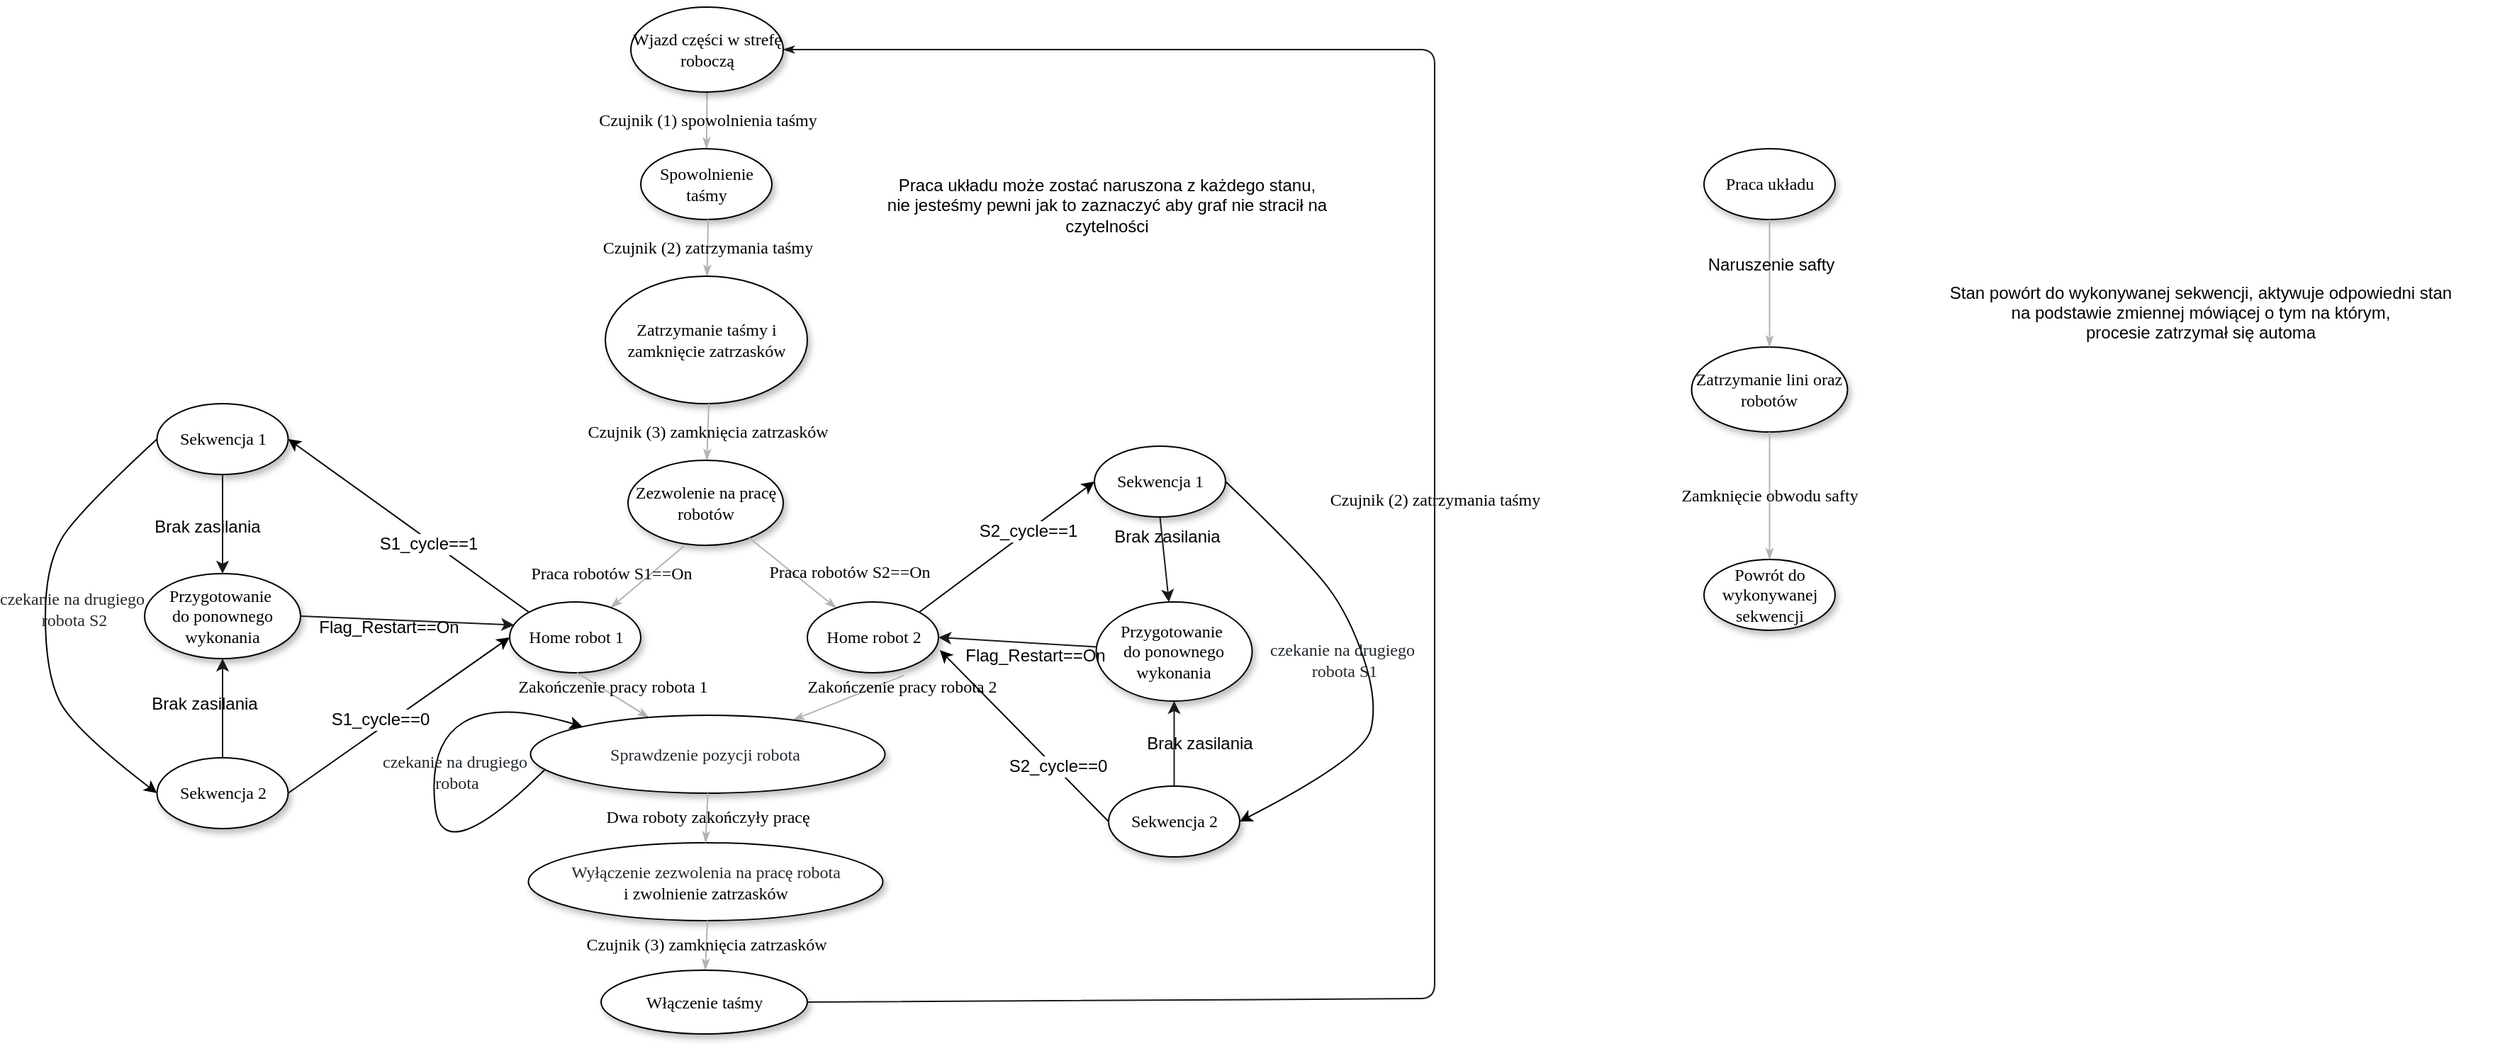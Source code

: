 <mxfile version="12.8.8" type="github">
  <diagram name="Page-1" id="42789a77-a242-8287-6e28-9cd8cfd52e62">
    <mxGraphModel dx="2244" dy="663" grid="1" gridSize="10" guides="1" tooltips="1" connect="1" arrows="1" fold="1" page="1" pageScale="1" pageWidth="1100" pageHeight="850" background="#ffffff" math="0" shadow="0">
      <root>
        <mxCell id="0" />
        <mxCell id="1" parent="0" />
        <mxCell id="1ea317790d2ca983-14" value="Czujnik (1) spowolnienia taśmy" style="edgeStyle=none;rounded=1;html=1;labelBackgroundColor=none;startArrow=none;startFill=0;startSize=5;endArrow=classicThin;endFill=1;endSize=5;jettySize=auto;orthogonalLoop=1;strokeColor=#B3B3B3;strokeWidth=1;fontFamily=Verdana;fontSize=12" parent="1" source="1ea317790d2ca983-1" target="1ea317790d2ca983-3" edge="1">
          <mxGeometry relative="1" as="geometry" />
        </mxCell>
        <mxCell id="1ea317790d2ca983-1" value="Wjazd części w strefę roboczą" style="ellipse;whiteSpace=wrap;html=1;rounded=0;shadow=1;comic=0;labelBackgroundColor=none;strokeWidth=1;fontFamily=Verdana;fontSize=12;align=center;" parent="1" vertex="1">
          <mxGeometry x="443" y="20" width="107.5" height="60" as="geometry" />
        </mxCell>
        <mxCell id="1ea317790d2ca983-3" value="&lt;span&gt;Spowolnienie taśmy&lt;/span&gt;" style="ellipse;whiteSpace=wrap;html=1;rounded=0;shadow=1;comic=0;labelBackgroundColor=none;strokeWidth=1;fontFamily=Verdana;fontSize=12;align=center;" parent="1" vertex="1">
          <mxGeometry x="450" y="120" width="92.5" height="50" as="geometry" />
        </mxCell>
        <mxCell id="OLLGJLySp4nUVTmZsZ1r-1" value="Czujnik (2) zatrzymania taśmy" style="edgeStyle=none;rounded=1;html=1;labelBackgroundColor=none;startArrow=none;startFill=0;startSize=5;endArrow=classicThin;endFill=1;endSize=5;jettySize=auto;orthogonalLoop=1;strokeColor=#B3B3B3;strokeWidth=1;fontFamily=Verdana;fontSize=12" parent="1" target="OLLGJLySp4nUVTmZsZ1r-2" edge="1">
          <mxGeometry relative="1" as="geometry">
            <mxPoint x="497.5" y="170" as="sourcePoint" />
          </mxGeometry>
        </mxCell>
        <mxCell id="OLLGJLySp4nUVTmZsZ1r-2" value="&lt;span&gt;Zatrzymanie taśmy i zamknięcie zatrzasków&lt;/span&gt;" style="ellipse;whiteSpace=wrap;html=1;rounded=0;shadow=1;comic=0;labelBackgroundColor=none;strokeWidth=1;fontFamily=Verdana;fontSize=12;align=center;" parent="1" vertex="1">
          <mxGeometry x="425" y="210" width="142.5" height="90" as="geometry" />
        </mxCell>
        <mxCell id="OLLGJLySp4nUVTmZsZ1r-3" value="Czujnik (3) zamknięcia zatrzasków" style="edgeStyle=none;rounded=1;html=1;labelBackgroundColor=none;startArrow=none;startFill=0;startSize=5;endArrow=classicThin;endFill=1;endSize=5;jettySize=auto;orthogonalLoop=1;strokeColor=#B3B3B3;strokeWidth=1;fontFamily=Verdana;fontSize=12" parent="1" target="OLLGJLySp4nUVTmZsZ1r-4" edge="1">
          <mxGeometry relative="1" as="geometry">
            <mxPoint x="498" y="300" as="sourcePoint" />
          </mxGeometry>
        </mxCell>
        <mxCell id="OLLGJLySp4nUVTmZsZ1r-4" value="&lt;span&gt;Zezwolenie na pracę robotów&lt;/span&gt;" style="ellipse;whiteSpace=wrap;html=1;rounded=0;shadow=1;comic=0;labelBackgroundColor=none;strokeWidth=1;fontFamily=Verdana;fontSize=12;align=center;" parent="1" vertex="1">
          <mxGeometry x="441" y="340" width="109.5" height="60" as="geometry" />
        </mxCell>
        <mxCell id="OLLGJLySp4nUVTmZsZ1r-5" value="Praca robotów S1==On" style="edgeStyle=none;rounded=1;html=1;labelBackgroundColor=none;startArrow=none;startFill=0;startSize=5;endArrow=classicThin;endFill=1;endSize=5;jettySize=auto;orthogonalLoop=1;strokeColor=#B3B3B3;strokeWidth=1;fontFamily=Verdana;fontSize=12;exitX=0.36;exitY=1.01;exitDx=0;exitDy=0;exitPerimeter=0;" parent="1" source="OLLGJLySp4nUVTmZsZ1r-4" target="OLLGJLySp4nUVTmZsZ1r-6" edge="1">
          <mxGeometry x="0.543" y="-18" relative="1" as="geometry">
            <mxPoint x="405" y="400" as="sourcePoint" />
            <mxPoint as="offset" />
          </mxGeometry>
        </mxCell>
        <mxCell id="OLLGJLySp4nUVTmZsZ1r-6" value="&lt;span&gt;Home robot 1&lt;/span&gt;" style="ellipse;whiteSpace=wrap;html=1;rounded=0;shadow=1;comic=0;labelBackgroundColor=none;strokeWidth=1;fontFamily=Verdana;fontSize=12;align=center;" parent="1" vertex="1">
          <mxGeometry x="357.5" y="440" width="92.5" height="50" as="geometry" />
        </mxCell>
        <mxCell id="OLLGJLySp4nUVTmZsZ1r-7" value="Praca robotów S2==On" style="edgeStyle=none;rounded=1;html=1;labelBackgroundColor=none;startArrow=none;startFill=0;startSize=5;endArrow=classicThin;endFill=1;endSize=5;jettySize=auto;orthogonalLoop=1;strokeColor=#B3B3B3;strokeWidth=1;fontFamily=Verdana;fontSize=12" parent="1" source="OLLGJLySp4nUVTmZsZ1r-4" target="OLLGJLySp4nUVTmZsZ1r-8" edge="1">
          <mxGeometry x="0.772" y="25" relative="1" as="geometry">
            <mxPoint x="590" y="400" as="sourcePoint" />
            <mxPoint as="offset" />
          </mxGeometry>
        </mxCell>
        <mxCell id="OLLGJLySp4nUVTmZsZ1r-8" value="&lt;span&gt;Home robot 2&lt;/span&gt;" style="ellipse;whiteSpace=wrap;html=1;rounded=0;shadow=1;comic=0;labelBackgroundColor=none;strokeWidth=1;fontFamily=Verdana;fontSize=12;align=center;" parent="1" vertex="1">
          <mxGeometry x="567.5" y="440" width="92.5" height="50" as="geometry" />
        </mxCell>
        <mxCell id="OLLGJLySp4nUVTmZsZ1r-9" value="Zakończenie pracy robota 1" style="edgeStyle=none;rounded=1;html=1;labelBackgroundColor=none;startArrow=none;startFill=0;startSize=5;endArrow=classicThin;endFill=1;endSize=5;jettySize=auto;orthogonalLoop=1;strokeColor=#B3B3B3;strokeWidth=1;fontFamily=Verdana;fontSize=12" parent="1" target="OLLGJLySp4nUVTmZsZ1r-15" edge="1">
          <mxGeometry x="-0.109" y="5" relative="1" as="geometry">
            <mxPoint x="405" y="490" as="sourcePoint" />
            <mxPoint x="378.686" y="520.498" as="targetPoint" />
            <mxPoint as="offset" />
          </mxGeometry>
        </mxCell>
        <mxCell id="OLLGJLySp4nUVTmZsZ1r-14" value="Zakończenie pracy robota 2" style="edgeStyle=none;rounded=1;html=1;labelBackgroundColor=none;startArrow=none;startFill=0;startSize=5;endArrow=classicThin;endFill=1;endSize=5;jettySize=auto;orthogonalLoop=1;strokeColor=#B3B3B3;strokeWidth=1;fontFamily=Verdana;fontSize=12;exitX=0.738;exitY=1.036;exitDx=0;exitDy=0;exitPerimeter=0;" parent="1" source="OLLGJLySp4nUVTmZsZ1r-8" target="OLLGJLySp4nUVTmZsZ1r-15" edge="1">
          <mxGeometry x="-0.895" y="7" relative="1" as="geometry">
            <mxPoint x="675" y="490" as="sourcePoint" />
            <mxPoint as="offset" />
          </mxGeometry>
        </mxCell>
        <mxCell id="OLLGJLySp4nUVTmZsZ1r-15" value="&lt;span style=&quot;color: rgb(36 , 41 , 46) ; font-family: , &amp;#34;consolas&amp;#34; , &amp;#34;liberation mono&amp;#34; , &amp;#34;menlo&amp;#34; , monospace ; white-space: pre ; background-color: rgb(255 , 255 , 255)&quot;&gt;Sprawdzenie pozycji robota &lt;/span&gt;" style="ellipse;whiteSpace=wrap;html=1;rounded=0;shadow=1;comic=0;labelBackgroundColor=none;strokeWidth=1;fontFamily=Verdana;fontSize=12;align=center;" parent="1" vertex="1">
          <mxGeometry x="372.25" y="520" width="250" height="55" as="geometry" />
        </mxCell>
        <mxCell id="OLLGJLySp4nUVTmZsZ1r-17" value="&lt;font color=&quot;#24292e&quot;&gt;&lt;span style=&quot;white-space: pre ; background-color: rgb(255 , 255 , 255)&quot;&gt;Wyłączenie zezwolenia na pracę robota&lt;br/&gt;&lt;/span&gt;&lt;/font&gt;i zwolnienie zatrzasków" style="ellipse;whiteSpace=wrap;html=1;rounded=0;shadow=1;comic=0;labelBackgroundColor=none;strokeWidth=1;fontFamily=Verdana;fontSize=12;align=center;" parent="1" vertex="1">
          <mxGeometry x="370.75" y="610" width="250" height="55" as="geometry" />
        </mxCell>
        <mxCell id="OLLGJLySp4nUVTmZsZ1r-22" value="Czujnik (3) zamknięcia zatrzasków" style="edgeStyle=none;rounded=1;html=1;labelBackgroundColor=none;startArrow=none;startFill=0;startSize=5;endArrow=classicThin;endFill=1;endSize=5;jettySize=auto;orthogonalLoop=1;strokeColor=#B3B3B3;strokeWidth=1;fontFamily=Verdana;fontSize=12" parent="1" target="OLLGJLySp4nUVTmZsZ1r-23" edge="1">
          <mxGeometry relative="1" as="geometry">
            <mxPoint x="497" y="665" as="sourcePoint" />
          </mxGeometry>
        </mxCell>
        <mxCell id="OLLGJLySp4nUVTmZsZ1r-23" value="&lt;span&gt;Włączenie taśmy&lt;/span&gt;" style="ellipse;whiteSpace=wrap;html=1;rounded=0;shadow=1;comic=0;labelBackgroundColor=none;strokeWidth=1;fontFamily=Verdana;fontSize=12;align=center;" parent="1" vertex="1">
          <mxGeometry x="422" y="700" width="145.5" height="45" as="geometry" />
        </mxCell>
        <mxCell id="OLLGJLySp4nUVTmZsZ1r-24" value="Czujnik (2) zatrzymania taśmy" style="edgeStyle=none;rounded=1;html=1;labelBackgroundColor=none;startArrow=none;startFill=0;startSize=5;endArrow=classicThin;endFill=1;endSize=5;jettySize=auto;orthogonalLoop=1;strokeColor=#1A1A1A;strokeWidth=1;fontFamily=Verdana;fontSize=12;entryX=1;entryY=0.5;entryDx=0;entryDy=0;exitX=1;exitY=0.5;exitDx=0;exitDy=0;" parent="1" source="OLLGJLySp4nUVTmZsZ1r-23" target="1ea317790d2ca983-1" edge="1">
          <mxGeometry x="0.011" relative="1" as="geometry">
            <mxPoint x="570" y="728" as="sourcePoint" />
            <mxPoint x="610" y="80" as="targetPoint" />
            <Array as="points">
              <mxPoint x="1010" y="720" />
              <mxPoint x="1010" y="380" />
              <mxPoint x="1010" y="50" />
            </Array>
            <mxPoint as="offset" />
          </mxGeometry>
        </mxCell>
        <mxCell id="JCXxb_k7L4Gy6FHqqTmz-3" value="" style="curved=1;endArrow=classic;html=1;exitX=0.042;exitY=0.691;exitDx=0;exitDy=0;entryX=0;entryY=0;entryDx=0;entryDy=0;exitPerimeter=0;" parent="1" source="OLLGJLySp4nUVTmZsZ1r-15" target="OLLGJLySp4nUVTmZsZ1r-15" edge="1">
          <mxGeometry width="50" height="50" relative="1" as="geometry">
            <mxPoint x="376.555" y="566.766" as="sourcePoint" />
            <mxPoint x="389.25" y="523.355" as="targetPoint" />
            <Array as="points">
              <mxPoint x="310" y="630" />
              <mxPoint x="300" y="540" />
              <mxPoint x="350" y="510" />
            </Array>
          </mxGeometry>
        </mxCell>
        <mxCell id="JCXxb_k7L4Gy6FHqqTmz-4" value="&lt;span style=&quot;color: rgb(36 , 41 , 46) ; font-family: &amp;quot;verdana&amp;quot; ; white-space: pre&quot;&gt;czekanie na drugiego &lt;br&gt;robota&lt;/span&gt;" style="text;html=1;align=center;verticalAlign=middle;resizable=0;points=[];labelBackgroundColor=none;" parent="JCXxb_k7L4Gy6FHqqTmz-3" vertex="1" connectable="0">
          <mxGeometry x="-0.042" y="-5" relative="1" as="geometry">
            <mxPoint x="10.23" y="-22.68" as="offset" />
          </mxGeometry>
        </mxCell>
        <mxCell id="JCXxb_k7L4Gy6FHqqTmz-6" value="Dwa roboty zakończyły pracę" style="edgeStyle=none;rounded=1;html=1;labelBackgroundColor=none;startArrow=none;startFill=0;startSize=5;endArrow=classicThin;endFill=1;endSize=5;jettySize=auto;orthogonalLoop=1;strokeColor=#B3B3B3;strokeWidth=1;fontFamily=Verdana;fontSize=12;exitX=0.5;exitY=1;exitDx=0;exitDy=0;entryX=0.5;entryY=0;entryDx=0;entryDy=0;" parent="1" source="OLLGJLySp4nUVTmZsZ1r-15" target="OLLGJLySp4nUVTmZsZ1r-17" edge="1">
          <mxGeometry relative="1" as="geometry">
            <mxPoint x="650" y="575" as="sourcePoint" />
            <mxPoint x="650" y="625" as="targetPoint" />
          </mxGeometry>
        </mxCell>
        <mxCell id="FYHUPgaPEH7CVNJRQOQ_-2" value="" style="endArrow=classic;html=1;exitX=0;exitY=0;exitDx=0;exitDy=0;entryX=1;entryY=0.5;entryDx=0;entryDy=0;" parent="1" source="OLLGJLySp4nUVTmZsZ1r-6" target="FYHUPgaPEH7CVNJRQOQ_-3" edge="1">
          <mxGeometry width="50" height="50" relative="1" as="geometry">
            <mxPoint x="340" y="470" as="sourcePoint" />
            <mxPoint x="310" y="420" as="targetPoint" />
          </mxGeometry>
        </mxCell>
        <mxCell id="FYHUPgaPEH7CVNJRQOQ_-32" value="S1_cycle==1" style="text;html=1;align=center;verticalAlign=middle;resizable=0;points=[];labelBackgroundColor=#ffffff;" parent="FYHUPgaPEH7CVNJRQOQ_-2" vertex="1" connectable="0">
          <mxGeometry x="-0.176" y="2" relative="1" as="geometry">
            <mxPoint as="offset" />
          </mxGeometry>
        </mxCell>
        <mxCell id="FYHUPgaPEH7CVNJRQOQ_-3" value="&lt;span&gt;Sekwencja 1&lt;/span&gt;" style="ellipse;whiteSpace=wrap;html=1;rounded=0;shadow=1;comic=0;labelBackgroundColor=none;strokeWidth=1;fontFamily=Verdana;fontSize=12;align=center;" parent="1" vertex="1">
          <mxGeometry x="108.75" y="300" width="92.5" height="50" as="geometry" />
        </mxCell>
        <mxCell id="FYHUPgaPEH7CVNJRQOQ_-4" value="&lt;span&gt;Sekwencja 2&lt;/span&gt;" style="ellipse;whiteSpace=wrap;html=1;rounded=0;shadow=1;comic=0;labelBackgroundColor=none;strokeWidth=1;fontFamily=Verdana;fontSize=12;align=center;" parent="1" vertex="1">
          <mxGeometry x="108.75" y="550" width="92.5" height="50" as="geometry" />
        </mxCell>
        <mxCell id="FYHUPgaPEH7CVNJRQOQ_-5" value="" style="curved=1;endArrow=classic;html=1;exitX=0;exitY=0.5;exitDx=0;exitDy=0;entryX=0;entryY=0.5;entryDx=0;entryDy=0;" parent="1" source="FYHUPgaPEH7CVNJRQOQ_-3" target="FYHUPgaPEH7CVNJRQOQ_-4" edge="1">
          <mxGeometry width="50" height="50" relative="1" as="geometry">
            <mxPoint x="110" y="400" as="sourcePoint" />
            <mxPoint x="130" y="530" as="targetPoint" />
            <Array as="points">
              <mxPoint x="60" y="370" />
              <mxPoint x="30" y="410" />
              <mxPoint x="30" y="490" />
              <mxPoint x="50" y="530" />
            </Array>
          </mxGeometry>
        </mxCell>
        <mxCell id="FYHUPgaPEH7CVNJRQOQ_-6" value="&lt;span style=&quot;color: rgb(36 , 41 , 46) ; font-family: &amp;#34;verdana&amp;#34; ; white-space: pre&quot;&gt;czekanie na drugiego &lt;br&gt;robota S2&lt;/span&gt;" style="text;html=1;align=center;verticalAlign=middle;resizable=0;points=[];labelBackgroundColor=none;" parent="FYHUPgaPEH7CVNJRQOQ_-5" vertex="1" connectable="0">
          <mxGeometry x="-0.042" y="-5" relative="1" as="geometry">
            <mxPoint x="25.0" y="0.02" as="offset" />
          </mxGeometry>
        </mxCell>
        <mxCell id="FYHUPgaPEH7CVNJRQOQ_-7" value="" style="endArrow=classic;html=1;exitX=1;exitY=0.5;exitDx=0;exitDy=0;entryX=0;entryY=0.5;entryDx=0;entryDy=0;" parent="1" source="FYHUPgaPEH7CVNJRQOQ_-4" target="OLLGJLySp4nUVTmZsZ1r-6" edge="1">
          <mxGeometry width="50" height="50" relative="1" as="geometry">
            <mxPoint x="260" y="460" as="sourcePoint" />
            <mxPoint x="310" y="410" as="targetPoint" />
          </mxGeometry>
        </mxCell>
        <mxCell id="FYHUPgaPEH7CVNJRQOQ_-33" value="S1_cycle==0" style="text;html=1;align=center;verticalAlign=middle;resizable=0;points=[];labelBackgroundColor=#ffffff;" parent="FYHUPgaPEH7CVNJRQOQ_-7" vertex="1" connectable="0">
          <mxGeometry x="-0.13" y="5" relative="1" as="geometry">
            <mxPoint as="offset" />
          </mxGeometry>
        </mxCell>
        <mxCell id="FYHUPgaPEH7CVNJRQOQ_-8" value="&lt;span&gt;Sekwencja 1&lt;/span&gt;" style="ellipse;whiteSpace=wrap;html=1;rounded=0;shadow=1;comic=0;labelBackgroundColor=none;strokeWidth=1;fontFamily=Verdana;fontSize=12;align=center;" parent="1" vertex="1">
          <mxGeometry x="770" y="330" width="92.5" height="50" as="geometry" />
        </mxCell>
        <mxCell id="FYHUPgaPEH7CVNJRQOQ_-9" value="&lt;span&gt;Sekwencja 2&lt;br&gt;&lt;/span&gt;" style="ellipse;whiteSpace=wrap;html=1;rounded=0;shadow=1;comic=0;labelBackgroundColor=none;strokeWidth=1;fontFamily=Verdana;fontSize=12;align=center;" parent="1" vertex="1">
          <mxGeometry x="780" y="570" width="92.5" height="50" as="geometry" />
        </mxCell>
        <mxCell id="FYHUPgaPEH7CVNJRQOQ_-10" value="" style="curved=1;endArrow=classic;html=1;exitX=1;exitY=0.5;exitDx=0;exitDy=0;entryX=1;entryY=0.5;entryDx=0;entryDy=0;" parent="1" source="FYHUPgaPEH7CVNJRQOQ_-8" target="FYHUPgaPEH7CVNJRQOQ_-9" edge="1">
          <mxGeometry width="50" height="50" relative="1" as="geometry">
            <mxPoint x="910.0" y="415" as="sourcePoint" />
            <mxPoint x="910.0" y="505" as="targetPoint" />
            <Array as="points">
              <mxPoint x="920" y="410" />
              <mxPoint x="950" y="450" />
              <mxPoint x="970" y="510" />
              <mxPoint x="960" y="550" />
            </Array>
          </mxGeometry>
        </mxCell>
        <mxCell id="FYHUPgaPEH7CVNJRQOQ_-11" value="&lt;span style=&quot;color: rgb(36 , 41 , 46) ; font-family: &amp;#34;verdana&amp;#34; ; white-space: pre&quot;&gt;czekanie na drugiego &lt;br&gt;robota S1&lt;br/&gt;&lt;/span&gt;" style="text;html=1;align=center;verticalAlign=middle;resizable=0;points=[];labelBackgroundColor=none;" parent="FYHUPgaPEH7CVNJRQOQ_-10" vertex="1" connectable="0">
          <mxGeometry x="-0.042" y="-5" relative="1" as="geometry">
            <mxPoint x="-9.3" y="1.29" as="offset" />
          </mxGeometry>
        </mxCell>
        <mxCell id="FYHUPgaPEH7CVNJRQOQ_-12" value="" style="endArrow=classic;html=1;exitX=1;exitY=0;exitDx=0;exitDy=0;entryX=0;entryY=0.5;entryDx=0;entryDy=0;" parent="1" source="OLLGJLySp4nUVTmZsZ1r-8" target="FYHUPgaPEH7CVNJRQOQ_-8" edge="1">
          <mxGeometry width="50" height="50" relative="1" as="geometry">
            <mxPoint x="808.483" y="312.356" as="sourcePoint" />
            <mxPoint x="670.0" y="260" as="targetPoint" />
          </mxGeometry>
        </mxCell>
        <mxCell id="FYHUPgaPEH7CVNJRQOQ_-34" value="S2_cycle==1" style="text;html=1;align=center;verticalAlign=middle;resizable=0;points=[];labelBackgroundColor=#ffffff;" parent="FYHUPgaPEH7CVNJRQOQ_-12" vertex="1" connectable="0">
          <mxGeometry x="0.24" y="1" relative="1" as="geometry">
            <mxPoint as="offset" />
          </mxGeometry>
        </mxCell>
        <mxCell id="FYHUPgaPEH7CVNJRQOQ_-13" value="" style="endArrow=classic;html=1;exitX=0;exitY=0.5;exitDx=0;exitDy=0;entryX=1.011;entryY=0.68;entryDx=0;entryDy=0;entryPerimeter=0;" parent="1" source="FYHUPgaPEH7CVNJRQOQ_-9" target="OLLGJLySp4nUVTmZsZ1r-8" edge="1">
          <mxGeometry width="50" height="50" relative="1" as="geometry">
            <mxPoint x="631.517" y="457.356" as="sourcePoint" />
            <mxPoint x="720.0" y="415" as="targetPoint" />
          </mxGeometry>
        </mxCell>
        <mxCell id="FYHUPgaPEH7CVNJRQOQ_-35" value="S2_cycle==0" style="text;html=1;align=center;verticalAlign=middle;resizable=0;points=[];labelBackgroundColor=#ffffff;" parent="FYHUPgaPEH7CVNJRQOQ_-13" vertex="1" connectable="0">
          <mxGeometry x="-0.362" y="-1" relative="1" as="geometry">
            <mxPoint x="1" as="offset" />
          </mxGeometry>
        </mxCell>
        <mxCell id="FYHUPgaPEH7CVNJRQOQ_-22" value="&lt;span&gt;Praca układu&lt;/span&gt;" style="ellipse;whiteSpace=wrap;html=1;rounded=0;shadow=1;comic=0;labelBackgroundColor=none;strokeWidth=1;fontFamily=Verdana;fontSize=12;align=center;" parent="1" vertex="1">
          <mxGeometry x="1200" y="120" width="92.5" height="50" as="geometry" />
        </mxCell>
        <mxCell id="FYHUPgaPEH7CVNJRQOQ_-23" value="Zatrzymanie lini oraz robotów" style="ellipse;whiteSpace=wrap;html=1;rounded=0;shadow=1;comic=0;labelBackgroundColor=none;strokeWidth=1;fontFamily=Verdana;fontSize=12;align=center;" parent="1" vertex="1">
          <mxGeometry x="1191.25" y="260" width="110" height="60" as="geometry" />
        </mxCell>
        <mxCell id="FYHUPgaPEH7CVNJRQOQ_-24" value="" style="edgeStyle=none;rounded=1;html=1;labelBackgroundColor=none;startArrow=none;startFill=0;startSize=5;endArrow=classicThin;endFill=1;endSize=5;jettySize=auto;orthogonalLoop=1;strokeColor=#B3B3B3;strokeWidth=1;fontFamily=Verdana;fontSize=12;exitX=0.5;exitY=1;exitDx=0;exitDy=0;entryX=0.5;entryY=0;entryDx=0;entryDy=0;" parent="1" source="FYHUPgaPEH7CVNJRQOQ_-22" target="FYHUPgaPEH7CVNJRQOQ_-23" edge="1">
          <mxGeometry x="0.0" relative="1" as="geometry">
            <mxPoint x="1380" y="200" as="sourcePoint" />
            <mxPoint x="1582.5" y="280" as="targetPoint" />
            <mxPoint as="offset" />
          </mxGeometry>
        </mxCell>
        <mxCell id="-9G8Z5qm2i0IHwVYOWqM-1" value="Naruszenie safty" style="text;html=1;align=center;verticalAlign=middle;resizable=0;points=[];labelBackgroundColor=none;" connectable="0" vertex="1" parent="FYHUPgaPEH7CVNJRQOQ_-24">
          <mxGeometry x="-0.289" relative="1" as="geometry">
            <mxPoint as="offset" />
          </mxGeometry>
        </mxCell>
        <mxCell id="FYHUPgaPEH7CVNJRQOQ_-25" value="Zamknięcie obwodu safty" style="edgeStyle=none;rounded=1;html=1;labelBackgroundColor=none;startArrow=none;startFill=0;startSize=5;endArrow=classicThin;endFill=1;endSize=5;jettySize=auto;orthogonalLoop=1;strokeColor=#B3B3B3;strokeWidth=1;fontFamily=Verdana;fontSize=12;exitX=0.5;exitY=1;exitDx=0;exitDy=0;" parent="1" source="FYHUPgaPEH7CVNJRQOQ_-23" target="FYHUPgaPEH7CVNJRQOQ_-28" edge="1">
          <mxGeometry x="0.0" relative="1" as="geometry">
            <mxPoint x="1310" y="310" as="sourcePoint" />
            <mxPoint x="1246.25" y="425" as="targetPoint" />
            <mxPoint as="offset" />
          </mxGeometry>
        </mxCell>
        <mxCell id="FYHUPgaPEH7CVNJRQOQ_-28" value="&lt;span&gt;Powrót do wykonywanej sekwencji&lt;/span&gt;" style="ellipse;whiteSpace=wrap;html=1;rounded=0;shadow=1;comic=0;labelBackgroundColor=none;strokeWidth=1;fontFamily=Verdana;fontSize=12;align=center;" parent="1" vertex="1">
          <mxGeometry x="1200" y="410" width="92.5" height="50" as="geometry" />
        </mxCell>
        <mxCell id="FYHUPgaPEH7CVNJRQOQ_-36" value="Przygotowanie&amp;nbsp;&lt;br&gt;do ponownego wykonania" style="ellipse;whiteSpace=wrap;html=1;rounded=0;shadow=1;comic=0;labelBackgroundColor=none;strokeWidth=1;fontFamily=Verdana;fontSize=12;align=center;" parent="1" vertex="1">
          <mxGeometry x="100" y="420" width="110" height="60" as="geometry" />
        </mxCell>
        <mxCell id="FYHUPgaPEH7CVNJRQOQ_-37" value="Przygotowanie&amp;nbsp;&lt;br&gt;do ponownego wykonania" style="ellipse;whiteSpace=wrap;html=1;rounded=0;shadow=1;comic=0;labelBackgroundColor=none;strokeWidth=1;fontFamily=Verdana;fontSize=12;align=center;" parent="1" vertex="1">
          <mxGeometry x="771.25" y="440" width="110" height="70" as="geometry" />
        </mxCell>
        <mxCell id="FYHUPgaPEH7CVNJRQOQ_-38" value="" style="endArrow=classic;html=1;strokeColor=#1A1A1A;exitX=0.5;exitY=1;exitDx=0;exitDy=0;" parent="1" source="FYHUPgaPEH7CVNJRQOQ_-8" target="FYHUPgaPEH7CVNJRQOQ_-37" edge="1">
          <mxGeometry width="50" height="50" relative="1" as="geometry">
            <mxPoint x="750" y="420" as="sourcePoint" />
            <mxPoint x="800" y="370" as="targetPoint" />
          </mxGeometry>
        </mxCell>
        <mxCell id="FYHUPgaPEH7CVNJRQOQ_-47" value="Brak zasilania" style="text;html=1;align=center;verticalAlign=middle;resizable=0;points=[];labelBackgroundColor=none;" parent="FYHUPgaPEH7CVNJRQOQ_-38" vertex="1" connectable="0">
          <mxGeometry x="-0.539" y="3" relative="1" as="geometry">
            <mxPoint as="offset" />
          </mxGeometry>
        </mxCell>
        <mxCell id="FYHUPgaPEH7CVNJRQOQ_-39" value="" style="endArrow=classic;html=1;strokeColor=#1A1A1A;exitX=0.5;exitY=0;exitDx=0;exitDy=0;" parent="1" source="FYHUPgaPEH7CVNJRQOQ_-9" target="FYHUPgaPEH7CVNJRQOQ_-37" edge="1">
          <mxGeometry width="50" height="50" relative="1" as="geometry">
            <mxPoint x="826.25" y="390.0" as="sourcePoint" />
            <mxPoint x="796.25" y="450" as="targetPoint" />
          </mxGeometry>
        </mxCell>
        <mxCell id="FYHUPgaPEH7CVNJRQOQ_-48" value="Brak zasilania" style="text;html=1;align=center;verticalAlign=middle;resizable=0;points=[];labelBackgroundColor=none;" parent="FYHUPgaPEH7CVNJRQOQ_-39" vertex="1" connectable="0">
          <mxGeometry x="0.478" y="1" relative="1" as="geometry">
            <mxPoint x="18.92" y="14.68" as="offset" />
          </mxGeometry>
        </mxCell>
        <mxCell id="FYHUPgaPEH7CVNJRQOQ_-40" value="" style="endArrow=classic;html=1;strokeColor=#1A1A1A;entryX=1;entryY=0.5;entryDx=0;entryDy=0;" parent="1" source="FYHUPgaPEH7CVNJRQOQ_-37" target="OLLGJLySp4nUVTmZsZ1r-8" edge="1">
          <mxGeometry width="50" height="50" relative="1" as="geometry">
            <mxPoint x="836.25" y="400.0" as="sourcePoint" />
            <mxPoint x="806.25" y="460" as="targetPoint" />
          </mxGeometry>
        </mxCell>
        <mxCell id="FYHUPgaPEH7CVNJRQOQ_-49" value="Flag_Restart==On" style="text;html=1;align=center;verticalAlign=middle;resizable=0;points=[];labelBackgroundColor=none;rotation=0;" parent="FYHUPgaPEH7CVNJRQOQ_-40" vertex="1" connectable="0">
          <mxGeometry x="-0.612" y="-3" relative="1" as="geometry">
            <mxPoint x="-22.25" y="10.59" as="offset" />
          </mxGeometry>
        </mxCell>
        <mxCell id="FYHUPgaPEH7CVNJRQOQ_-41" value="" style="endArrow=classic;html=1;strokeColor=#1A1A1A;entryX=0.5;entryY=0;entryDx=0;entryDy=0;" parent="1" target="FYHUPgaPEH7CVNJRQOQ_-36" edge="1" source="FYHUPgaPEH7CVNJRQOQ_-3">
          <mxGeometry width="50" height="50" relative="1" as="geometry">
            <mxPoint x="150" y="360.0" as="sourcePoint" />
            <mxPoint x="120" y="420" as="targetPoint" />
          </mxGeometry>
        </mxCell>
        <mxCell id="FYHUPgaPEH7CVNJRQOQ_-44" value="Brak zasilania" style="text;html=1;align=center;verticalAlign=middle;resizable=0;points=[];labelBackgroundColor=none;" parent="FYHUPgaPEH7CVNJRQOQ_-41" vertex="1" connectable="0">
          <mxGeometry x="0.349" relative="1" as="geometry">
            <mxPoint x="-10.88" y="-10.07" as="offset" />
          </mxGeometry>
        </mxCell>
        <mxCell id="FYHUPgaPEH7CVNJRQOQ_-42" value="" style="endArrow=classic;html=1;strokeColor=#1A1A1A;entryX=0.5;entryY=1;entryDx=0;entryDy=0;exitX=0.5;exitY=0;exitDx=0;exitDy=0;" parent="1" source="FYHUPgaPEH7CVNJRQOQ_-4" target="FYHUPgaPEH7CVNJRQOQ_-36" edge="1">
          <mxGeometry width="50" height="50" relative="1" as="geometry">
            <mxPoint x="160" y="370.0" as="sourcePoint" />
            <mxPoint x="206.25" y="430.0" as="targetPoint" />
          </mxGeometry>
        </mxCell>
        <mxCell id="FYHUPgaPEH7CVNJRQOQ_-46" value="Brak zasilania" style="text;html=1;align=center;verticalAlign=middle;resizable=0;points=[];labelBackgroundColor=none;" parent="FYHUPgaPEH7CVNJRQOQ_-42" vertex="1" connectable="0">
          <mxGeometry x="0.526" y="-3" relative="1" as="geometry">
            <mxPoint x="-16.46" y="14.77" as="offset" />
          </mxGeometry>
        </mxCell>
        <mxCell id="FYHUPgaPEH7CVNJRQOQ_-43" value="" style="endArrow=classic;html=1;strokeColor=#1A1A1A;entryX=0.034;entryY=0.326;entryDx=0;entryDy=0;exitX=1;exitY=0.5;exitDx=0;exitDy=0;entryPerimeter=0;" parent="1" source="FYHUPgaPEH7CVNJRQOQ_-36" target="OLLGJLySp4nUVTmZsZ1r-6" edge="1">
          <mxGeometry width="50" height="50" relative="1" as="geometry">
            <mxPoint x="170" y="380.0" as="sourcePoint" />
            <mxPoint x="216.25" y="440.0" as="targetPoint" />
          </mxGeometry>
        </mxCell>
        <mxCell id="FYHUPgaPEH7CVNJRQOQ_-50" value="&lt;span style=&quot;&quot;&gt;Flag_Restart==On&lt;br&gt;&lt;/span&gt;" style="text;html=1;align=center;verticalAlign=middle;resizable=0;points=[];labelBackgroundColor=none;" parent="FYHUPgaPEH7CVNJRQOQ_-43" vertex="1" connectable="0">
          <mxGeometry x="-0.444" y="2" relative="1" as="geometry">
            <mxPoint x="19.45" y="7.52" as="offset" />
          </mxGeometry>
        </mxCell>
        <mxCell id="w1gUlYuHQQZhndwBypMO-3" value="&lt;div&gt;Praca układu może zostać naruszona z każdego stanu,&lt;/div&gt;&lt;div&gt;nie jesteśmy pewni jak to zaznaczyć aby graf nie stracił na czytelności&lt;br&gt; &lt;/div&gt;" style="text;html=1;strokeColor=none;fillColor=none;align=center;verticalAlign=middle;whiteSpace=wrap;rounded=0;" vertex="1" parent="1">
          <mxGeometry x="609" y="110" width="340" height="100" as="geometry" />
        </mxCell>
        <mxCell id="w1gUlYuHQQZhndwBypMO-4" value="&lt;div&gt;Stan powórt do wykonywanej sekwencji, aktywuje odpowiedni stan&lt;/div&gt;&lt;div&gt;na podstawie zmiennej mówiącej o tym na którym,&lt;/div&gt;&lt;div&gt; procesie zatrzymał się automa&lt;/div&gt;&lt;br&gt;&lt;div&gt;&lt;br&gt;&lt;/div&gt;" style="text;html=1;align=center;verticalAlign=middle;resizable=0;points=[];autosize=1;" vertex="1" parent="1">
          <mxGeometry x="1340" y="210" width="420" height="80" as="geometry" />
        </mxCell>
      </root>
    </mxGraphModel>
  </diagram>
</mxfile>
